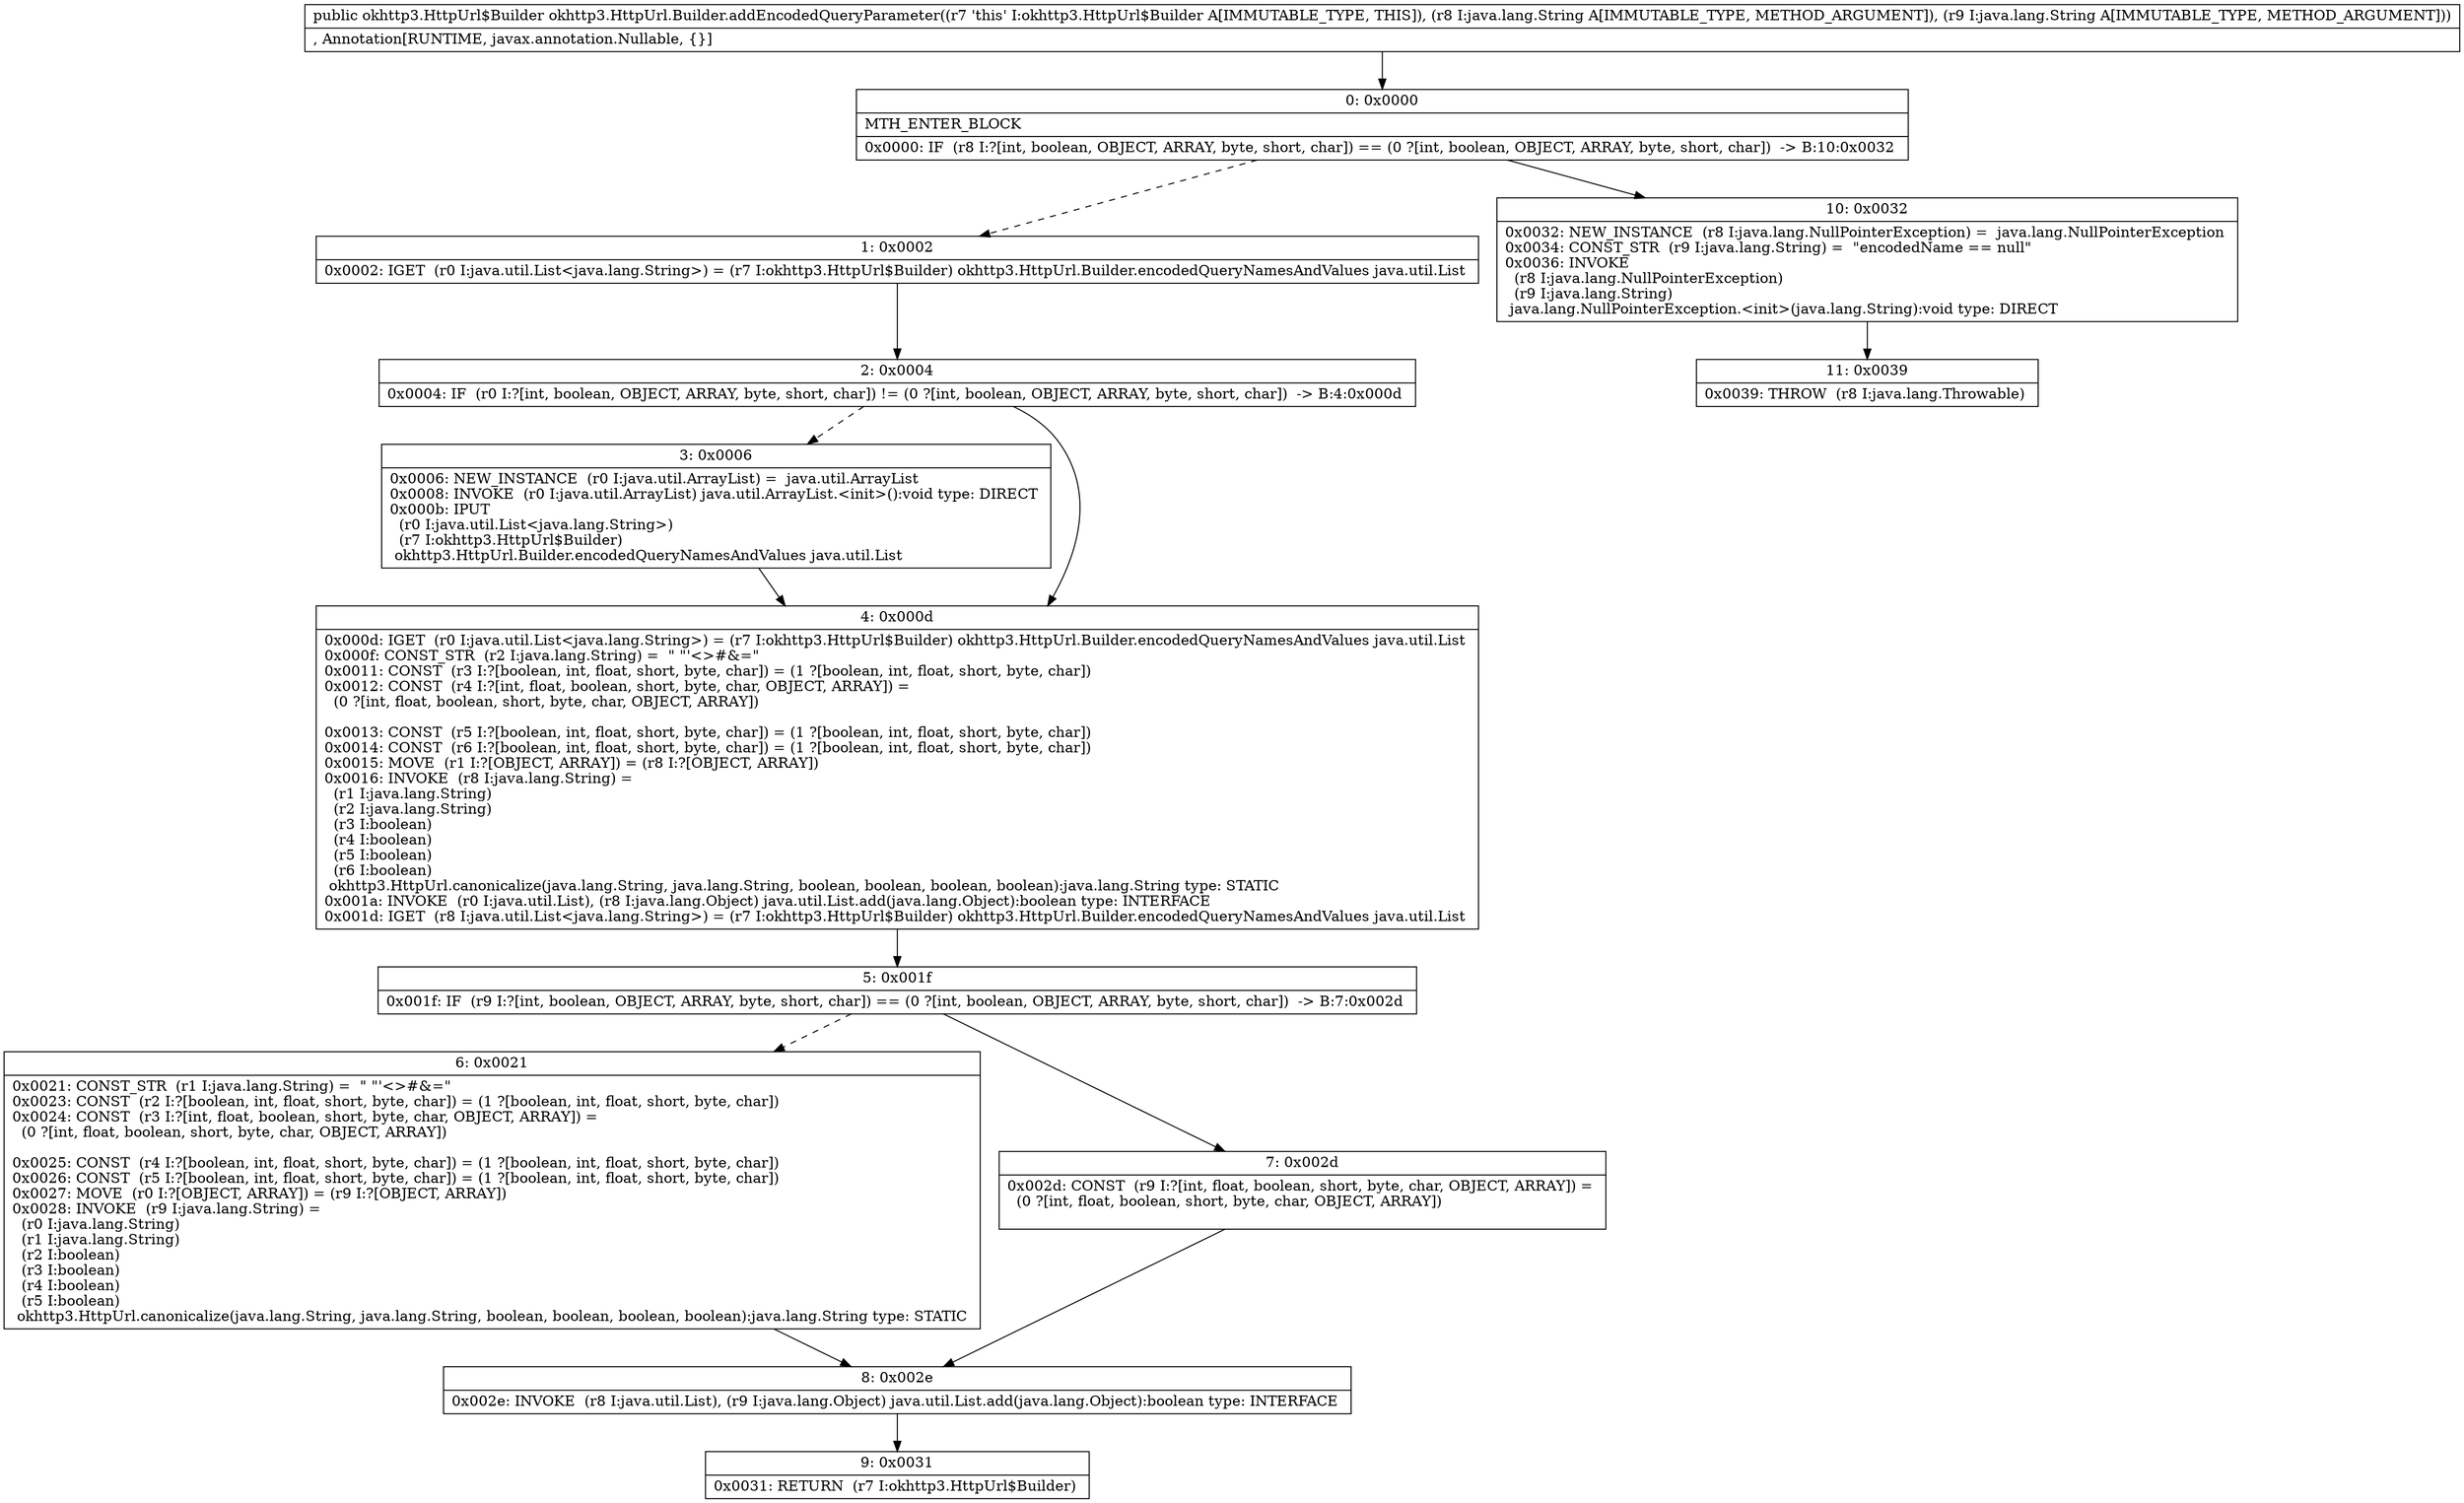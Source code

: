 digraph "CFG forokhttp3.HttpUrl.Builder.addEncodedQueryParameter(Ljava\/lang\/String;Ljava\/lang\/String;)Lokhttp3\/HttpUrl$Builder;" {
Node_0 [shape=record,label="{0\:\ 0x0000|MTH_ENTER_BLOCK\l|0x0000: IF  (r8 I:?[int, boolean, OBJECT, ARRAY, byte, short, char]) == (0 ?[int, boolean, OBJECT, ARRAY, byte, short, char])  \-\> B:10:0x0032 \l}"];
Node_1 [shape=record,label="{1\:\ 0x0002|0x0002: IGET  (r0 I:java.util.List\<java.lang.String\>) = (r7 I:okhttp3.HttpUrl$Builder) okhttp3.HttpUrl.Builder.encodedQueryNamesAndValues java.util.List \l}"];
Node_2 [shape=record,label="{2\:\ 0x0004|0x0004: IF  (r0 I:?[int, boolean, OBJECT, ARRAY, byte, short, char]) != (0 ?[int, boolean, OBJECT, ARRAY, byte, short, char])  \-\> B:4:0x000d \l}"];
Node_3 [shape=record,label="{3\:\ 0x0006|0x0006: NEW_INSTANCE  (r0 I:java.util.ArrayList) =  java.util.ArrayList \l0x0008: INVOKE  (r0 I:java.util.ArrayList) java.util.ArrayList.\<init\>():void type: DIRECT \l0x000b: IPUT  \l  (r0 I:java.util.List\<java.lang.String\>)\l  (r7 I:okhttp3.HttpUrl$Builder)\l okhttp3.HttpUrl.Builder.encodedQueryNamesAndValues java.util.List \l}"];
Node_4 [shape=record,label="{4\:\ 0x000d|0x000d: IGET  (r0 I:java.util.List\<java.lang.String\>) = (r7 I:okhttp3.HttpUrl$Builder) okhttp3.HttpUrl.Builder.encodedQueryNamesAndValues java.util.List \l0x000f: CONST_STR  (r2 I:java.lang.String) =  \" \"'\<\>#&=\" \l0x0011: CONST  (r3 I:?[boolean, int, float, short, byte, char]) = (1 ?[boolean, int, float, short, byte, char]) \l0x0012: CONST  (r4 I:?[int, float, boolean, short, byte, char, OBJECT, ARRAY]) = \l  (0 ?[int, float, boolean, short, byte, char, OBJECT, ARRAY])\l \l0x0013: CONST  (r5 I:?[boolean, int, float, short, byte, char]) = (1 ?[boolean, int, float, short, byte, char]) \l0x0014: CONST  (r6 I:?[boolean, int, float, short, byte, char]) = (1 ?[boolean, int, float, short, byte, char]) \l0x0015: MOVE  (r1 I:?[OBJECT, ARRAY]) = (r8 I:?[OBJECT, ARRAY]) \l0x0016: INVOKE  (r8 I:java.lang.String) = \l  (r1 I:java.lang.String)\l  (r2 I:java.lang.String)\l  (r3 I:boolean)\l  (r4 I:boolean)\l  (r5 I:boolean)\l  (r6 I:boolean)\l okhttp3.HttpUrl.canonicalize(java.lang.String, java.lang.String, boolean, boolean, boolean, boolean):java.lang.String type: STATIC \l0x001a: INVOKE  (r0 I:java.util.List), (r8 I:java.lang.Object) java.util.List.add(java.lang.Object):boolean type: INTERFACE \l0x001d: IGET  (r8 I:java.util.List\<java.lang.String\>) = (r7 I:okhttp3.HttpUrl$Builder) okhttp3.HttpUrl.Builder.encodedQueryNamesAndValues java.util.List \l}"];
Node_5 [shape=record,label="{5\:\ 0x001f|0x001f: IF  (r9 I:?[int, boolean, OBJECT, ARRAY, byte, short, char]) == (0 ?[int, boolean, OBJECT, ARRAY, byte, short, char])  \-\> B:7:0x002d \l}"];
Node_6 [shape=record,label="{6\:\ 0x0021|0x0021: CONST_STR  (r1 I:java.lang.String) =  \" \"'\<\>#&=\" \l0x0023: CONST  (r2 I:?[boolean, int, float, short, byte, char]) = (1 ?[boolean, int, float, short, byte, char]) \l0x0024: CONST  (r3 I:?[int, float, boolean, short, byte, char, OBJECT, ARRAY]) = \l  (0 ?[int, float, boolean, short, byte, char, OBJECT, ARRAY])\l \l0x0025: CONST  (r4 I:?[boolean, int, float, short, byte, char]) = (1 ?[boolean, int, float, short, byte, char]) \l0x0026: CONST  (r5 I:?[boolean, int, float, short, byte, char]) = (1 ?[boolean, int, float, short, byte, char]) \l0x0027: MOVE  (r0 I:?[OBJECT, ARRAY]) = (r9 I:?[OBJECT, ARRAY]) \l0x0028: INVOKE  (r9 I:java.lang.String) = \l  (r0 I:java.lang.String)\l  (r1 I:java.lang.String)\l  (r2 I:boolean)\l  (r3 I:boolean)\l  (r4 I:boolean)\l  (r5 I:boolean)\l okhttp3.HttpUrl.canonicalize(java.lang.String, java.lang.String, boolean, boolean, boolean, boolean):java.lang.String type: STATIC \l}"];
Node_7 [shape=record,label="{7\:\ 0x002d|0x002d: CONST  (r9 I:?[int, float, boolean, short, byte, char, OBJECT, ARRAY]) = \l  (0 ?[int, float, boolean, short, byte, char, OBJECT, ARRAY])\l \l}"];
Node_8 [shape=record,label="{8\:\ 0x002e|0x002e: INVOKE  (r8 I:java.util.List), (r9 I:java.lang.Object) java.util.List.add(java.lang.Object):boolean type: INTERFACE \l}"];
Node_9 [shape=record,label="{9\:\ 0x0031|0x0031: RETURN  (r7 I:okhttp3.HttpUrl$Builder) \l}"];
Node_10 [shape=record,label="{10\:\ 0x0032|0x0032: NEW_INSTANCE  (r8 I:java.lang.NullPointerException) =  java.lang.NullPointerException \l0x0034: CONST_STR  (r9 I:java.lang.String) =  \"encodedName == null\" \l0x0036: INVOKE  \l  (r8 I:java.lang.NullPointerException)\l  (r9 I:java.lang.String)\l java.lang.NullPointerException.\<init\>(java.lang.String):void type: DIRECT \l}"];
Node_11 [shape=record,label="{11\:\ 0x0039|0x0039: THROW  (r8 I:java.lang.Throwable) \l}"];
MethodNode[shape=record,label="{public okhttp3.HttpUrl$Builder okhttp3.HttpUrl.Builder.addEncodedQueryParameter((r7 'this' I:okhttp3.HttpUrl$Builder A[IMMUTABLE_TYPE, THIS]), (r8 I:java.lang.String A[IMMUTABLE_TYPE, METHOD_ARGUMENT]), (r9 I:java.lang.String A[IMMUTABLE_TYPE, METHOD_ARGUMENT]))  | , Annotation[RUNTIME, javax.annotation.Nullable, \{\}]\l}"];
MethodNode -> Node_0;
Node_0 -> Node_1[style=dashed];
Node_0 -> Node_10;
Node_1 -> Node_2;
Node_2 -> Node_3[style=dashed];
Node_2 -> Node_4;
Node_3 -> Node_4;
Node_4 -> Node_5;
Node_5 -> Node_6[style=dashed];
Node_5 -> Node_7;
Node_6 -> Node_8;
Node_7 -> Node_8;
Node_8 -> Node_9;
Node_10 -> Node_11;
}


